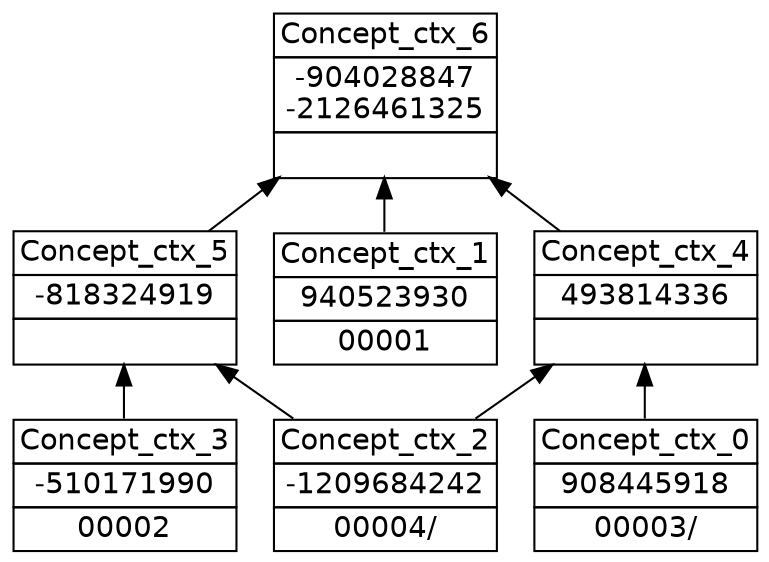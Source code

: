 digraph G { 
	rankdir=BT;
	margin=0;
	node [margin="0.03,0.03",fontname="DejaVu Sans"];
	ranksep=0.3;
	nodesep=0.2;
//graph[label="name:ctx,concept number:7,object number:4,attribute number:8"
10 [shape=none,label=<<table border="0" cellborder="1" cellspacing="0" port="p"><tr><td>Concept_ctx_3</td></tr><tr><td>-510171990<br/></td></tr><tr><td>00002<br/></td></tr></table>>];
12 [shape=none,label=<<table border="0" cellborder="1" cellspacing="0" port="p"><tr><td>Concept_ctx_0</td></tr><tr><td>908445918<br/></td></tr><tr><td>00003/<br/></td></tr></table>>];
8 [shape=none,label=<<table border="0" cellborder="1" cellspacing="0" port="p"><tr><td>Concept_ctx_1</td></tr><tr><td>940523930<br/></td></tr><tr><td>00001<br/></td></tr></table>>];
11 [shape=none,label=<<table border="0" cellborder="1" cellspacing="0" port="p"><tr><td>Concept_ctx_4</td></tr><tr><td>493814336<br/></td></tr><tr><td><br/></td></tr></table>>];
9 [shape=none,label=<<table border="0" cellborder="1" cellspacing="0" port="p"><tr><td>Concept_ctx_5</td></tr><tr><td>-818324919<br/></td></tr><tr><td><br/></td></tr></table>>];
7 [shape=none,label=<<table border="0" cellborder="1" cellspacing="0" port="p"><tr><td>Concept_ctx_6</td></tr><tr><td>-904028847<br/>-2126461325<br/></td></tr><tr><td><br/></td></tr></table>>];
13 [shape=none,label=<<table border="0" cellborder="1" cellspacing="0" port="p"><tr><td>Concept_ctx_2</td></tr><tr><td>-1209684242<br/></td></tr><tr><td>00004/<br/></td></tr></table>>];
	12:p -> 11:p
	13:p -> 11:p
	10:p -> 9:p
	13:p -> 9:p
	8:p -> 7:p
	9:p -> 7:p
	11:p -> 7:p
}